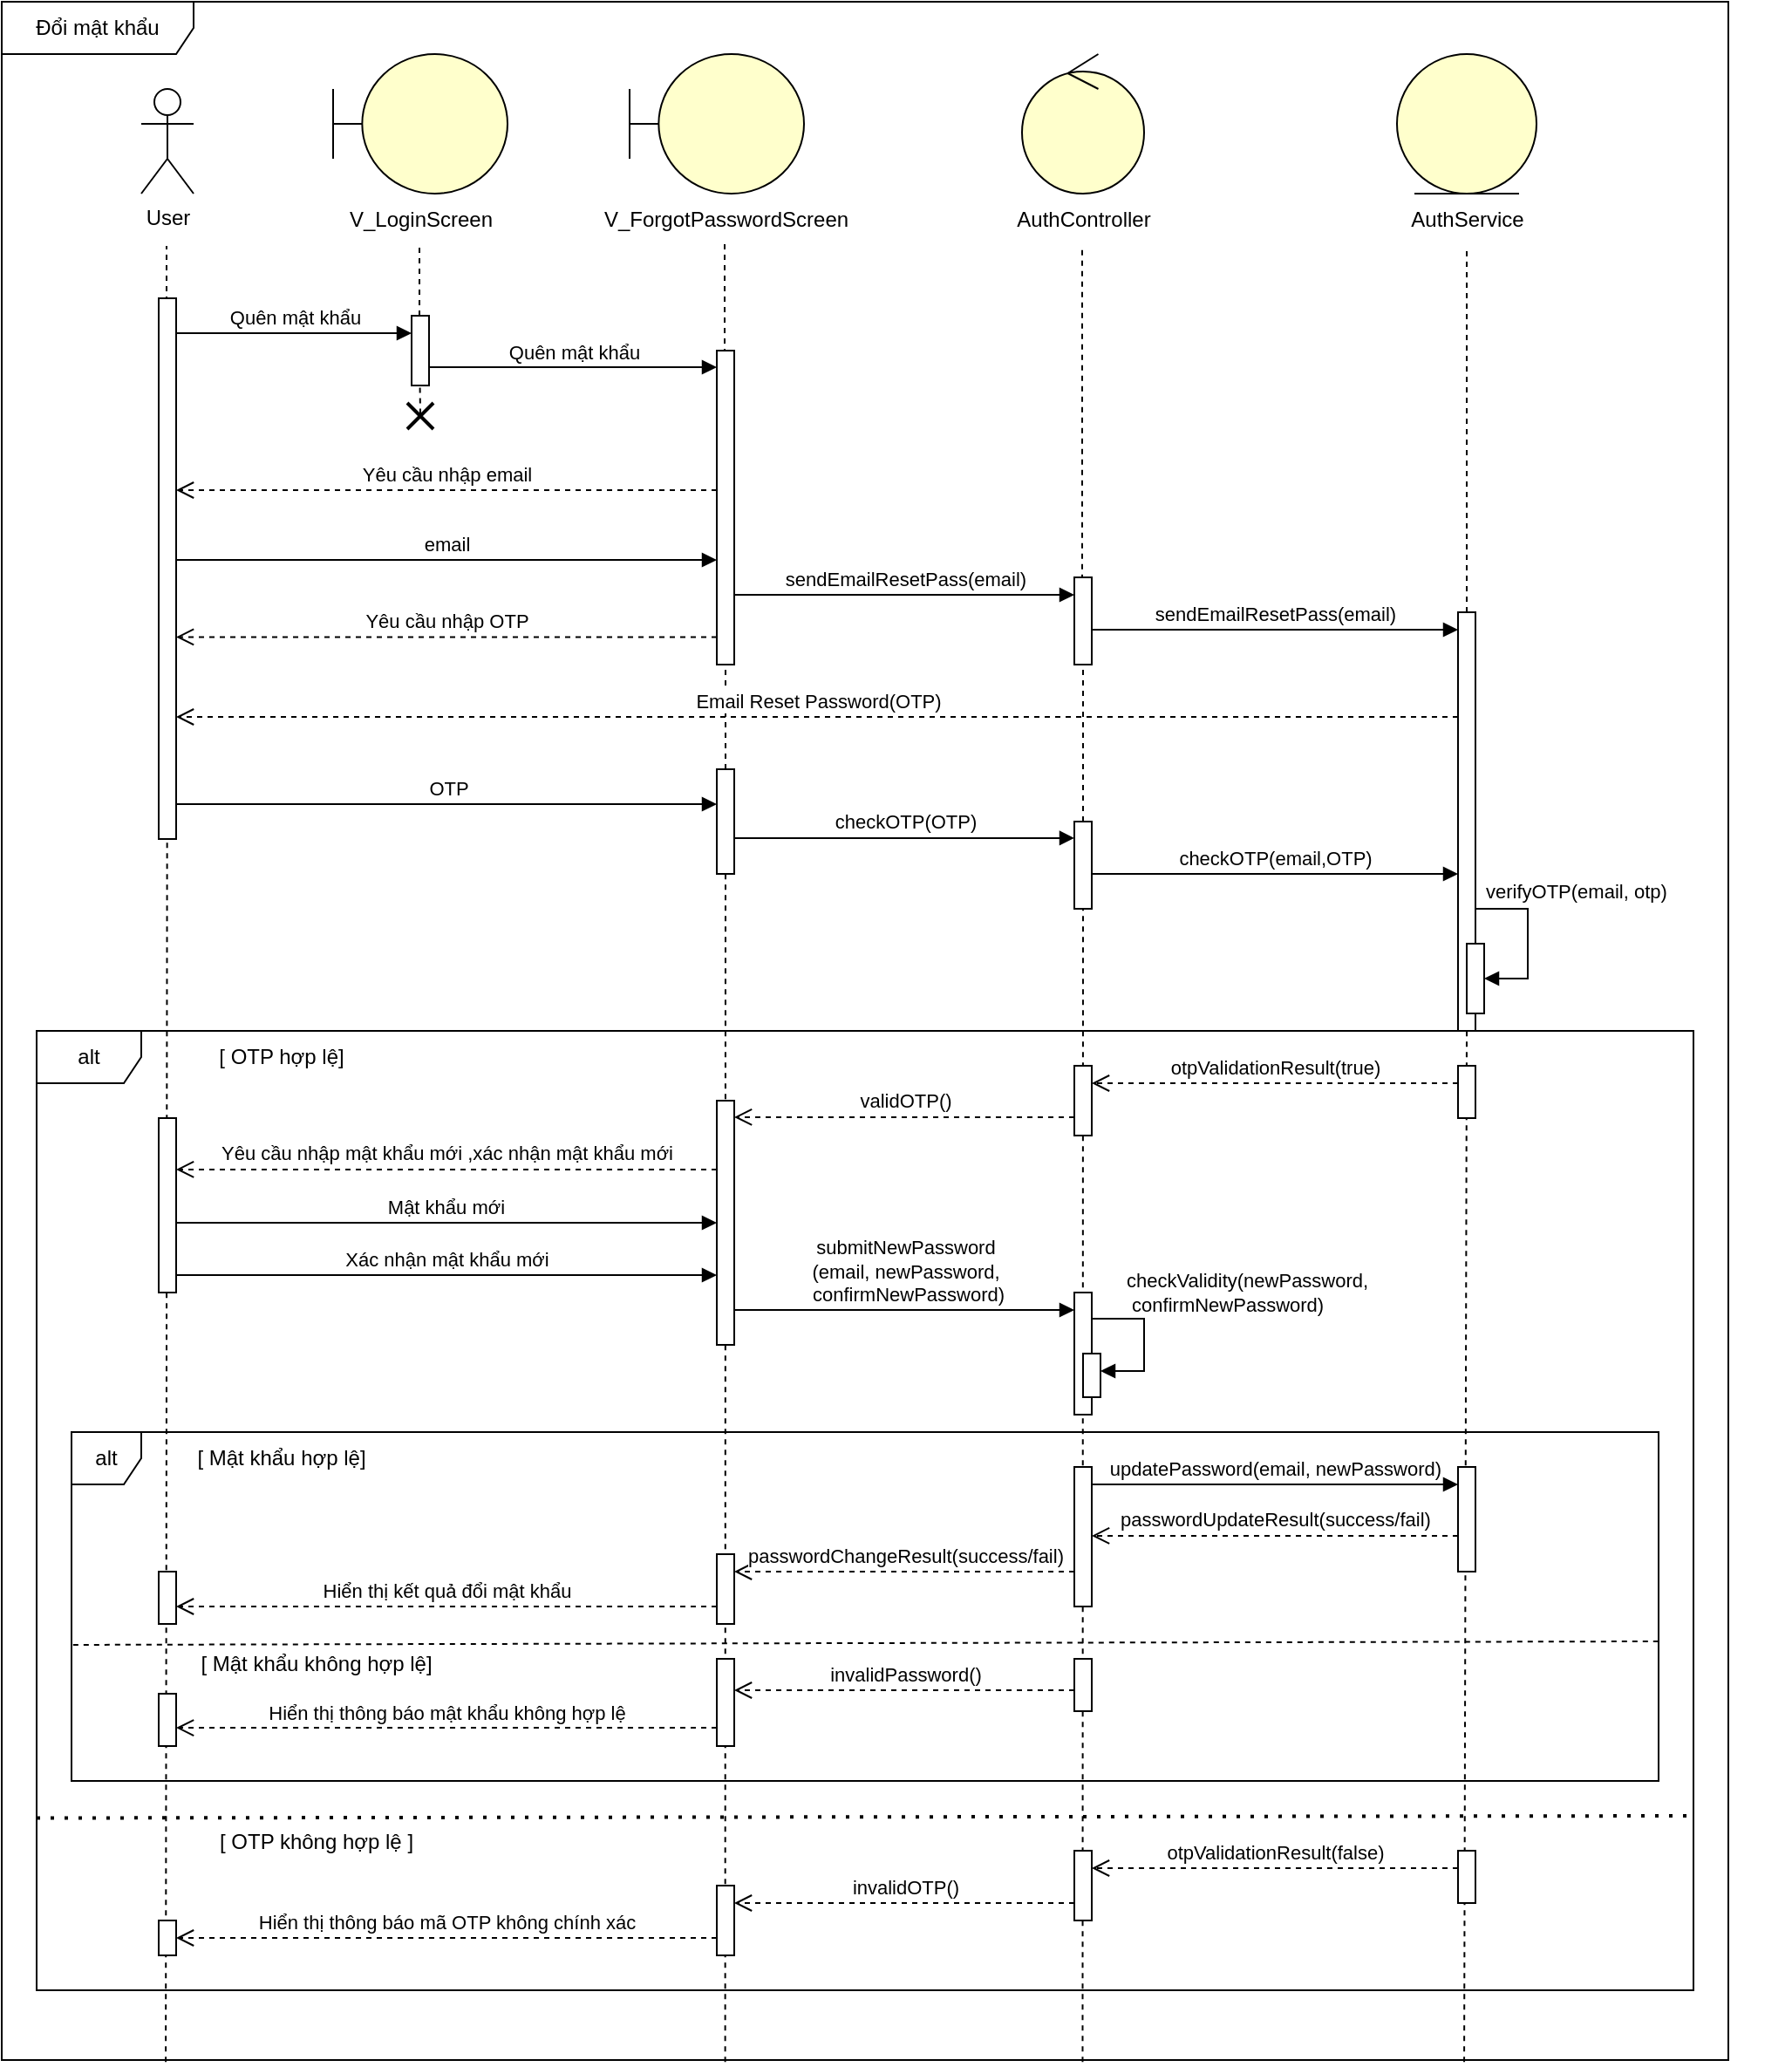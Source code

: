 <mxfile version="27.1.4">
  <diagram name="Trang-1" id="h2h2rBT-MPb3T32HrUWZ">
    <mxGraphModel dx="1895" dy="2122" grid="1" gridSize="10" guides="1" tooltips="1" connect="1" arrows="1" fold="1" page="1" pageScale="1" pageWidth="850" pageHeight="1100" math="0" shadow="0">
      <root>
        <mxCell id="0" />
        <mxCell id="1" parent="0" />
        <mxCell id="W8KMmCxhdzmbt_tsZO_R-1" value="User" style="shape=umlActor;verticalLabelPosition=bottom;verticalAlign=top;html=1;outlineConnect=0;" parent="1" vertex="1">
          <mxGeometry x="210" y="-10" width="30" height="60" as="geometry" />
        </mxCell>
        <mxCell id="W8KMmCxhdzmbt_tsZO_R-2" value="" style="endArrow=none;dashed=1;html=1;rounded=0;entryX=0.5;entryY=0.5;entryDx=0;entryDy=0;entryPerimeter=0;" parent="1" edge="1">
          <mxGeometry width="50" height="50" relative="1" as="geometry">
            <mxPoint x="224.5" y="160" as="sourcePoint" />
            <mxPoint x="224.5" y="80" as="targetPoint" />
          </mxGeometry>
        </mxCell>
        <mxCell id="W8KMmCxhdzmbt_tsZO_R-8" value="" style="endArrow=none;dashed=1;html=1;rounded=0;entryX=0.502;entryY=1.013;entryDx=0;entryDy=0;entryPerimeter=0;" parent="1" source="W8KMmCxhdzmbt_tsZO_R-16" edge="1">
          <mxGeometry width="50" height="50" relative="1" as="geometry">
            <mxPoint x="369.5" y="148.96" as="sourcePoint" />
            <mxPoint x="369.5" y="80.0" as="targetPoint" />
          </mxGeometry>
        </mxCell>
        <mxCell id="W8KMmCxhdzmbt_tsZO_R-9" value="" style="endArrow=none;dashed=1;html=1;rounded=0;entryX=0.496;entryY=0.983;entryDx=0;entryDy=0;entryPerimeter=0;" parent="1" edge="1">
          <mxGeometry width="50" height="50" relative="1" as="geometry">
            <mxPoint x="544.5" y="160" as="sourcePoint" />
            <mxPoint x="544.5" y="78.64" as="targetPoint" />
          </mxGeometry>
        </mxCell>
        <mxCell id="W8KMmCxhdzmbt_tsZO_R-11" value="" style="endArrow=none;dashed=1;html=1;rounded=0;entryX=0.503;entryY=0.983;entryDx=0;entryDy=0;entryPerimeter=0;" parent="1" edge="1">
          <mxGeometry width="50" height="50" relative="1" as="geometry">
            <mxPoint x="749.5" y="301.36" as="sourcePoint" />
            <mxPoint x="749.5" y="80.0" as="targetPoint" />
          </mxGeometry>
        </mxCell>
        <mxCell id="W8KMmCxhdzmbt_tsZO_R-12" value="" style="endArrow=none;dashed=1;html=1;rounded=0;entryX=0.5;entryY=1;entryDx=0;entryDy=0;" parent="1" source="W8KMmCxhdzmbt_tsZO_R-35" edge="1">
          <mxGeometry width="50" height="50" relative="1" as="geometry">
            <mxPoint x="970" y="450" as="sourcePoint" />
            <mxPoint x="970" y="80" as="targetPoint" />
          </mxGeometry>
        </mxCell>
        <mxCell id="W8KMmCxhdzmbt_tsZO_R-15" value="" style="endArrow=none;dashed=1;html=1;rounded=0;entryX=0.5;entryY=0.5;entryDx=0;entryDy=0;entryPerimeter=0;exitX=0.095;exitY=1.001;exitDx=0;exitDy=0;exitPerimeter=0;" parent="1" source="5d_SmO3lW9Q9y3Tc88da-19" target="W8KMmCxhdzmbt_tsZO_R-14" edge="1">
          <mxGeometry width="50" height="50" relative="1" as="geometry">
            <mxPoint x="225" y="1250" as="sourcePoint" />
            <mxPoint x="225" y="50" as="targetPoint" />
          </mxGeometry>
        </mxCell>
        <mxCell id="W8KMmCxhdzmbt_tsZO_R-14" value="" style="html=1;points=[[0,0,0,0,5],[0,1,0,0,-5],[1,0,0,0,5],[1,1,0,0,-5]];perimeter=orthogonalPerimeter;outlineConnect=0;targetShapes=umlLifeline;portConstraint=eastwest;newEdgeStyle={&quot;curved&quot;:0,&quot;rounded&quot;:0};" parent="1" vertex="1">
          <mxGeometry x="220" y="110" width="10" height="310" as="geometry" />
        </mxCell>
        <mxCell id="W8KMmCxhdzmbt_tsZO_R-17" value="" style="endArrow=none;dashed=1;html=1;rounded=0;entryX=0.5;entryY=1;entryDx=0;entryDy=0;exitX=0.5;exitY=0.42;exitDx=0;exitDy=0;exitPerimeter=0;" parent="1" source="5d_SmO3lW9Q9y3Tc88da-4" edge="1">
          <mxGeometry width="50" height="50" relative="1" as="geometry">
            <mxPoint x="369.833" y="170" as="sourcePoint" />
            <mxPoint x="369.5" y="140" as="targetPoint" />
          </mxGeometry>
        </mxCell>
        <mxCell id="W8KMmCxhdzmbt_tsZO_R-19" value="Quên mật khẩu" style="html=1;verticalAlign=bottom;endArrow=block;curved=0;rounded=0;" parent="1" edge="1">
          <mxGeometry width="80" relative="1" as="geometry">
            <mxPoint x="230" y="130" as="sourcePoint" />
            <mxPoint x="365" y="130" as="targetPoint" />
            <Array as="points">
              <mxPoint x="300" y="130" />
            </Array>
          </mxGeometry>
        </mxCell>
        <mxCell id="W8KMmCxhdzmbt_tsZO_R-21" value="" style="endArrow=none;dashed=1;html=1;rounded=0;entryX=0.5;entryY=1;entryDx=0;entryDy=0;" parent="1" source="W8KMmCxhdzmbt_tsZO_R-43" target="W8KMmCxhdzmbt_tsZO_R-20" edge="1">
          <mxGeometry width="50" height="50" relative="1" as="geometry">
            <mxPoint x="545" y="640" as="sourcePoint" />
            <mxPoint x="610" y="80" as="targetPoint" />
          </mxGeometry>
        </mxCell>
        <mxCell id="W8KMmCxhdzmbt_tsZO_R-20" value="" style="html=1;points=[[0,0,0,0,5],[0,1,0,0,-5],[1,0,0,0,5],[1,1,0,0,-5]];perimeter=orthogonalPerimeter;outlineConnect=0;targetShapes=umlLifeline;portConstraint=eastwest;newEdgeStyle={&quot;curved&quot;:0,&quot;rounded&quot;:0};" parent="1" vertex="1">
          <mxGeometry x="540" y="140" width="10" height="180" as="geometry" />
        </mxCell>
        <mxCell id="W8KMmCxhdzmbt_tsZO_R-24" value="Quên mật khẩu" style="html=1;verticalAlign=bottom;endArrow=block;curved=0;rounded=0;" parent="1" edge="1">
          <mxGeometry width="80" relative="1" as="geometry">
            <mxPoint x="375" y="149.5" as="sourcePoint" />
            <mxPoint x="540" y="149.5" as="targetPoint" />
          </mxGeometry>
        </mxCell>
        <mxCell id="W8KMmCxhdzmbt_tsZO_R-26" value="Yêu cầu nhập&amp;nbsp;&lt;span style=&quot;background-color: light-dark(#ffffff, var(--ge-dark-color, #121212)); color: light-dark(rgb(0, 0, 0), rgb(255, 255, 255));&quot;&gt;email&lt;/span&gt;" style="html=1;verticalAlign=bottom;endArrow=open;dashed=1;endSize=8;curved=0;rounded=0;" parent="1" edge="1">
          <mxGeometry relative="1" as="geometry">
            <mxPoint x="540" y="220" as="sourcePoint" />
            <mxPoint x="230" y="220" as="targetPoint" />
          </mxGeometry>
        </mxCell>
        <mxCell id="W8KMmCxhdzmbt_tsZO_R-28" value="email" style="html=1;verticalAlign=bottom;endArrow=block;curved=0;rounded=0;" parent="1" target="W8KMmCxhdzmbt_tsZO_R-20" edge="1">
          <mxGeometry width="80" relative="1" as="geometry">
            <mxPoint x="230" y="260" as="sourcePoint" />
            <mxPoint x="520" y="260" as="targetPoint" />
          </mxGeometry>
        </mxCell>
        <mxCell id="W8KMmCxhdzmbt_tsZO_R-30" value="" style="endArrow=none;dashed=1;html=1;rounded=0;entryX=0.5;entryY=1;entryDx=0;entryDy=0;" parent="1" source="W8KMmCxhdzmbt_tsZO_R-50" target="W8KMmCxhdzmbt_tsZO_R-29" edge="1">
          <mxGeometry width="50" height="50" relative="1" as="geometry">
            <mxPoint x="750" y="640" as="sourcePoint" />
            <mxPoint x="750" y="80" as="targetPoint" />
          </mxGeometry>
        </mxCell>
        <mxCell id="W8KMmCxhdzmbt_tsZO_R-29" value="" style="html=1;points=[[0,0,0,0,5],[0,1,0,0,-5],[1,0,0,0,5],[1,1,0,0,-5]];perimeter=orthogonalPerimeter;outlineConnect=0;targetShapes=umlLifeline;portConstraint=eastwest;newEdgeStyle={&quot;curved&quot;:0,&quot;rounded&quot;:0};" parent="1" vertex="1">
          <mxGeometry x="745" y="270" width="10" height="50" as="geometry" />
        </mxCell>
        <mxCell id="W8KMmCxhdzmbt_tsZO_R-31" value="sendEmailResetPass(email)" style="html=1;verticalAlign=bottom;endArrow=block;curved=0;rounded=0;" parent="1" edge="1">
          <mxGeometry width="80" relative="1" as="geometry">
            <mxPoint x="550" y="280" as="sourcePoint" />
            <mxPoint x="745" y="280" as="targetPoint" />
          </mxGeometry>
        </mxCell>
        <mxCell id="W8KMmCxhdzmbt_tsZO_R-34" value="" style="endArrow=none;dashed=1;html=1;rounded=0;entryX=0.5;entryY=1;entryDx=0;entryDy=0;exitX=0.847;exitY=1.001;exitDx=0;exitDy=0;exitPerimeter=0;" parent="1" source="5d_SmO3lW9Q9y3Tc88da-19" target="W8KMmCxhdzmbt_tsZO_R-35" edge="1">
          <mxGeometry width="50" height="50" relative="1" as="geometry">
            <mxPoint x="970" y="1240" as="sourcePoint" />
            <mxPoint x="970" y="80" as="targetPoint" />
          </mxGeometry>
        </mxCell>
        <mxCell id="W8KMmCxhdzmbt_tsZO_R-35" value="" style="html=1;points=[[0,0,0,0,5],[0,1,0,0,-5],[1,0,0,0,5],[1,1,0,0,-5]];perimeter=orthogonalPerimeter;outlineConnect=0;targetShapes=umlLifeline;portConstraint=eastwest;newEdgeStyle={&quot;curved&quot;:0,&quot;rounded&quot;:0};" parent="1" vertex="1">
          <mxGeometry x="965" y="290" width="10" height="240" as="geometry" />
        </mxCell>
        <mxCell id="W8KMmCxhdzmbt_tsZO_R-38" value="sendEmailResetPass(email)" style="html=1;verticalAlign=bottom;endArrow=block;curved=0;rounded=0;" parent="1" edge="1">
          <mxGeometry width="80" relative="1" as="geometry">
            <mxPoint x="755" y="300" as="sourcePoint" />
            <mxPoint x="965" y="300" as="targetPoint" />
          </mxGeometry>
        </mxCell>
        <mxCell id="W8KMmCxhdzmbt_tsZO_R-40" value="Email Reset Password(OTP)" style="html=1;verticalAlign=bottom;endArrow=open;dashed=1;endSize=8;curved=0;rounded=0;" parent="1" edge="1">
          <mxGeometry relative="1" as="geometry">
            <mxPoint x="965" y="350" as="sourcePoint" />
            <mxPoint x="230" y="350" as="targetPoint" />
          </mxGeometry>
        </mxCell>
        <mxCell id="W8KMmCxhdzmbt_tsZO_R-44" value="" style="endArrow=none;dashed=1;html=1;rounded=0;entryX=0.5;entryY=1;entryDx=0;entryDy=0;exitX=0.419;exitY=1.001;exitDx=0;exitDy=0;exitPerimeter=0;" parent="1" source="5d_SmO3lW9Q9y3Tc88da-19" target="W8KMmCxhdzmbt_tsZO_R-43" edge="1">
          <mxGeometry width="50" height="50" relative="1" as="geometry">
            <mxPoint x="545" y="1240" as="sourcePoint" />
            <mxPoint x="545" y="310" as="targetPoint" />
          </mxGeometry>
        </mxCell>
        <mxCell id="W8KMmCxhdzmbt_tsZO_R-43" value="" style="html=1;points=[[0,0,0,0,5],[0,1,0,0,-5],[1,0,0,0,5],[1,1,0,0,-5]];perimeter=orthogonalPerimeter;outlineConnect=0;targetShapes=umlLifeline;portConstraint=eastwest;newEdgeStyle={&quot;curved&quot;:0,&quot;rounded&quot;:0};" parent="1" vertex="1">
          <mxGeometry x="540" y="380" width="10" height="60" as="geometry" />
        </mxCell>
        <mxCell id="W8KMmCxhdzmbt_tsZO_R-45" value="OTP" style="html=1;verticalAlign=bottom;endArrow=block;curved=0;rounded=0;" parent="1" target="W8KMmCxhdzmbt_tsZO_R-43" edge="1">
          <mxGeometry x="0.003" width="80" relative="1" as="geometry">
            <mxPoint x="230" y="400" as="sourcePoint" />
            <mxPoint x="310" y="400" as="targetPoint" />
            <mxPoint as="offset" />
          </mxGeometry>
        </mxCell>
        <mxCell id="W8KMmCxhdzmbt_tsZO_R-46" value="Yêu cầu nhập OTP" style="html=1;verticalAlign=bottom;endArrow=open;dashed=1;endSize=8;curved=0;rounded=0;" parent="1" target="W8KMmCxhdzmbt_tsZO_R-14" edge="1">
          <mxGeometry relative="1" as="geometry">
            <mxPoint x="540" y="304.23" as="sourcePoint" />
            <mxPoint x="460" y="304.23" as="targetPoint" />
          </mxGeometry>
        </mxCell>
        <mxCell id="W8KMmCxhdzmbt_tsZO_R-49" value="" style="endArrow=none;dashed=1;html=1;rounded=0;entryX=0.5;entryY=1;entryDx=0;entryDy=0;exitX=0.626;exitY=1.001;exitDx=0;exitDy=0;exitPerimeter=0;" parent="1" source="5d_SmO3lW9Q9y3Tc88da-19" target="W8KMmCxhdzmbt_tsZO_R-50" edge="1">
          <mxGeometry width="50" height="50" relative="1" as="geometry">
            <mxPoint x="750" y="1240" as="sourcePoint" />
            <mxPoint x="750" y="330" as="targetPoint" />
          </mxGeometry>
        </mxCell>
        <mxCell id="W8KMmCxhdzmbt_tsZO_R-50" value="" style="html=1;points=[[0,0,0,0,5],[0,1,0,0,-5],[1,0,0,0,5],[1,1,0,0,-5]];perimeter=orthogonalPerimeter;outlineConnect=0;targetShapes=umlLifeline;portConstraint=eastwest;newEdgeStyle={&quot;curved&quot;:0,&quot;rounded&quot;:0};" parent="1" vertex="1">
          <mxGeometry x="745" y="410" width="10" height="50" as="geometry" />
        </mxCell>
        <mxCell id="W8KMmCxhdzmbt_tsZO_R-52" value="checkOTP(OTP)" style="html=1;verticalAlign=bottom;endArrow=block;curved=0;rounded=0;" parent="1" edge="1">
          <mxGeometry width="80" relative="1" as="geometry">
            <mxPoint x="550" y="419.44" as="sourcePoint" />
            <mxPoint x="745" y="419.44" as="targetPoint" />
          </mxGeometry>
        </mxCell>
        <mxCell id="W8KMmCxhdzmbt_tsZO_R-53" value="checkOTP(email,OTP)" style="html=1;verticalAlign=bottom;endArrow=block;curved=0;rounded=0;" parent="1" edge="1">
          <mxGeometry x="-0.004" width="80" relative="1" as="geometry">
            <mxPoint x="755" y="440" as="sourcePoint" />
            <mxPoint x="965" y="440" as="targetPoint" />
            <mxPoint as="offset" />
          </mxGeometry>
        </mxCell>
        <mxCell id="Y2l8gFHpml1ImoSOgPRP-2" value="" style="shape=umlBoundary;whiteSpace=wrap;html=1;fillColor=light-dark(#FFFFCC,#FFFFCC);" parent="1" vertex="1">
          <mxGeometry x="320" y="-30" width="100" height="80" as="geometry" />
        </mxCell>
        <mxCell id="Y2l8gFHpml1ImoSOgPRP-3" value="" style="shape=umlBoundary;whiteSpace=wrap;html=1;fillColor=light-dark(#FFFFCC,#FFFFCC);" parent="1" vertex="1">
          <mxGeometry x="490" y="-30" width="100" height="80" as="geometry" />
        </mxCell>
        <mxCell id="Y2l8gFHpml1ImoSOgPRP-4" value="" style="ellipse;shape=umlControl;whiteSpace=wrap;html=1;fillColor=light-dark(#FFFFCC,#FFFFCC);" parent="1" vertex="1">
          <mxGeometry x="715" y="-30" width="70" height="80" as="geometry" />
        </mxCell>
        <mxCell id="Y2l8gFHpml1ImoSOgPRP-6" value="" style="ellipse;shape=umlEntity;whiteSpace=wrap;html=1;fillColor=light-dark(#FFFFCC,#FFFFCC);" parent="1" vertex="1">
          <mxGeometry x="930" y="-30" width="80" height="80" as="geometry" />
        </mxCell>
        <mxCell id="5d_SmO3lW9Q9y3Tc88da-1" value="" style="endArrow=none;dashed=1;html=1;rounded=0;entryX=0.502;entryY=1.013;entryDx=0;entryDy=0;entryPerimeter=0;" parent="1" target="W8KMmCxhdzmbt_tsZO_R-16" edge="1">
          <mxGeometry width="50" height="50" relative="1" as="geometry">
            <mxPoint x="369.5" y="148.96" as="sourcePoint" />
            <mxPoint x="369.5" y="80.0" as="targetPoint" />
          </mxGeometry>
        </mxCell>
        <mxCell id="W8KMmCxhdzmbt_tsZO_R-16" value="" style="html=1;points=[[0,0,0,0,5],[0,1,0,0,-5],[1,0,0,0,5],[1,1,0,0,-5]];perimeter=orthogonalPerimeter;outlineConnect=0;targetShapes=umlLifeline;portConstraint=eastwest;newEdgeStyle={&quot;curved&quot;:0,&quot;rounded&quot;:0};" parent="1" vertex="1">
          <mxGeometry x="365" y="120" width="10" height="40" as="geometry" />
        </mxCell>
        <mxCell id="5d_SmO3lW9Q9y3Tc88da-4" value="" style="shape=umlDestroy;whiteSpace=wrap;html=1;strokeWidth=2;targetShapes=umlLifeline;fontSize=6;" parent="1" vertex="1">
          <mxGeometry x="362.5" y="170" width="15" height="15" as="geometry" />
        </mxCell>
        <mxCell id="5d_SmO3lW9Q9y3Tc88da-8" value="V_LoginScreen" style="text;html=1;align=center;verticalAlign=middle;resizable=0;points=[];autosize=1;strokeColor=none;fillColor=none;" parent="1" vertex="1">
          <mxGeometry x="315" y="50" width="110" height="30" as="geometry" />
        </mxCell>
        <mxCell id="5d_SmO3lW9Q9y3Tc88da-9" value="V_ForgotPasswordScreen" style="text;html=1;align=center;verticalAlign=middle;resizable=0;points=[];autosize=1;strokeColor=none;fillColor=none;" parent="1" vertex="1">
          <mxGeometry x="465" y="50" width="160" height="30" as="geometry" />
        </mxCell>
        <mxCell id="5d_SmO3lW9Q9y3Tc88da-11" value="AuthController" style="text;html=1;align=center;verticalAlign=middle;resizable=0;points=[];autosize=1;strokeColor=none;fillColor=none;" parent="1" vertex="1">
          <mxGeometry x="700" y="50" width="100" height="30" as="geometry" />
        </mxCell>
        <mxCell id="5d_SmO3lW9Q9y3Tc88da-12" value="&lt;span style=&quot;text-wrap-mode: wrap;&quot;&gt;AuthService&lt;/span&gt;" style="text;html=1;align=center;verticalAlign=middle;resizable=0;points=[];autosize=1;strokeColor=none;fillColor=none;" parent="1" vertex="1">
          <mxGeometry x="925" y="50" width="90" height="30" as="geometry" />
        </mxCell>
        <mxCell id="5d_SmO3lW9Q9y3Tc88da-18" value="" style="html=1;verticalAlign=bottom;endArrow=open;dashed=1;endSize=8;curved=0;rounded=0;" parent="1" edge="1">
          <mxGeometry relative="1" as="geometry">
            <mxPoint x="1145" y="350" as="sourcePoint" />
            <mxPoint x="1145.0" y="350" as="targetPoint" />
          </mxGeometry>
        </mxCell>
        <mxCell id="5d_SmO3lW9Q9y3Tc88da-19" value="Đổi mật khẩu" style="shape=umlFrame;whiteSpace=wrap;html=1;pointerEvents=0;width=110;height=30;" parent="1" vertex="1">
          <mxGeometry x="130" y="-60" width="990" height="1180" as="geometry" />
        </mxCell>
        <mxCell id="j7EXjDuFe3T7_cz7DNKW-2" value="" style="html=1;points=[[0,0,0,0,5],[0,1,0,0,-5],[1,0,0,0,5],[1,1,0,0,-5]];perimeter=orthogonalPerimeter;outlineConnect=0;targetShapes=umlLifeline;portConstraint=eastwest;newEdgeStyle={&quot;curved&quot;:0,&quot;rounded&quot;:0};" vertex="1" parent="1">
          <mxGeometry x="970" y="480" width="10" height="40" as="geometry" />
        </mxCell>
        <mxCell id="j7EXjDuFe3T7_cz7DNKW-3" value="&lt;span style=&quot;text-align: center;&quot;&gt;verifyOTP(email, otp)&lt;/span&gt;" style="html=1;align=left;spacingLeft=2;endArrow=block;rounded=0;edgeStyle=orthogonalEdgeStyle;curved=0;rounded=0;" edge="1" target="j7EXjDuFe3T7_cz7DNKW-2" parent="1">
          <mxGeometry x="-0.647" y="10" relative="1" as="geometry">
            <mxPoint x="975" y="480" as="sourcePoint" />
            <Array as="points">
              <mxPoint x="975" y="460" />
              <mxPoint x="1005" y="460" />
              <mxPoint x="1005" y="500" />
            </Array>
            <mxPoint x="1" as="offset" />
          </mxGeometry>
        </mxCell>
        <mxCell id="j7EXjDuFe3T7_cz7DNKW-4" value="alt" style="shape=umlFrame;whiteSpace=wrap;html=1;pointerEvents=0;" vertex="1" parent="1">
          <mxGeometry x="150" y="530" width="950" height="550" as="geometry" />
        </mxCell>
        <mxCell id="j7EXjDuFe3T7_cz7DNKW-5" value="" style="html=1;points=[[0,0,0,0,5],[0,1,0,0,-5],[1,0,0,0,5],[1,1,0,0,-5]];perimeter=orthogonalPerimeter;outlineConnect=0;targetShapes=umlLifeline;portConstraint=eastwest;newEdgeStyle={&quot;curved&quot;:0,&quot;rounded&quot;:0};" vertex="1" parent="1">
          <mxGeometry x="745" y="550" width="10" height="40" as="geometry" />
        </mxCell>
        <mxCell id="j7EXjDuFe3T7_cz7DNKW-6" value="" style="html=1;points=[[0,0,0,0,5],[0,1,0,0,-5],[1,0,0,0,5],[1,1,0,0,-5]];perimeter=orthogonalPerimeter;outlineConnect=0;targetShapes=umlLifeline;portConstraint=eastwest;newEdgeStyle={&quot;curved&quot;:0,&quot;rounded&quot;:0};" vertex="1" parent="1">
          <mxGeometry x="540" y="570" width="10" height="140" as="geometry" />
        </mxCell>
        <mxCell id="j7EXjDuFe3T7_cz7DNKW-7" value="" style="html=1;points=[[0,0,0,0,5],[0,1,0,0,-5],[1,0,0,0,5],[1,1,0,0,-5]];perimeter=orthogonalPerimeter;outlineConnect=0;targetShapes=umlLifeline;portConstraint=eastwest;newEdgeStyle={&quot;curved&quot;:0,&quot;rounded&quot;:0};" vertex="1" parent="1">
          <mxGeometry x="220" y="580" width="10" height="100" as="geometry" />
        </mxCell>
        <mxCell id="j7EXjDuFe3T7_cz7DNKW-8" value="[ OTP hợp lệ]" style="text;html=1;align=center;verticalAlign=middle;resizable=0;points=[];autosize=1;strokeColor=none;fillColor=none;" vertex="1" parent="1">
          <mxGeometry x="240" y="530" width="100" height="30" as="geometry" />
        </mxCell>
        <mxCell id="j7EXjDuFe3T7_cz7DNKW-9" value="" style="html=1;points=[[0,0,0,0,5],[0,1,0,0,-5],[1,0,0,0,5],[1,1,0,0,-5]];perimeter=orthogonalPerimeter;outlineConnect=0;targetShapes=umlLifeline;portConstraint=eastwest;newEdgeStyle={&quot;curved&quot;:0,&quot;rounded&quot;:0};" vertex="1" parent="1">
          <mxGeometry x="965" y="550" width="10" height="30" as="geometry" />
        </mxCell>
        <mxCell id="j7EXjDuFe3T7_cz7DNKW-10" value="otpValidationResult(true)" style="html=1;verticalAlign=bottom;endArrow=open;dashed=1;endSize=8;curved=0;rounded=0;" edge="1" parent="1" target="j7EXjDuFe3T7_cz7DNKW-5">
          <mxGeometry relative="1" as="geometry">
            <mxPoint x="965" y="560" as="sourcePoint" />
            <mxPoint x="885" y="560" as="targetPoint" />
          </mxGeometry>
        </mxCell>
        <mxCell id="j7EXjDuFe3T7_cz7DNKW-11" value="validOTP()" style="html=1;verticalAlign=bottom;endArrow=open;dashed=1;endSize=8;curved=0;rounded=0;" edge="1" parent="1" source="j7EXjDuFe3T7_cz7DNKW-5">
          <mxGeometry relative="1" as="geometry">
            <mxPoint x="630" y="579.44" as="sourcePoint" />
            <mxPoint x="550" y="579.44" as="targetPoint" />
          </mxGeometry>
        </mxCell>
        <mxCell id="j7EXjDuFe3T7_cz7DNKW-12" value="Yêu cầu nhập mật khẩu mới ,xác nhận mật khẩu mới" style="html=1;verticalAlign=bottom;endArrow=open;dashed=1;endSize=8;curved=0;rounded=0;" edge="1" parent="1" target="j7EXjDuFe3T7_cz7DNKW-7">
          <mxGeometry relative="1" as="geometry">
            <mxPoint x="540" y="609.44" as="sourcePoint" />
            <mxPoint x="460" y="609.44" as="targetPoint" />
          </mxGeometry>
        </mxCell>
        <mxCell id="j7EXjDuFe3T7_cz7DNKW-13" value="Mật khẩu mới&amp;nbsp;" style="html=1;verticalAlign=bottom;endArrow=block;curved=0;rounded=0;" edge="1" parent="1" target="j7EXjDuFe3T7_cz7DNKW-6">
          <mxGeometry x="0.004" width="80" relative="1" as="geometry">
            <mxPoint x="230" y="640" as="sourcePoint" />
            <mxPoint x="310" y="640" as="targetPoint" />
            <mxPoint as="offset" />
          </mxGeometry>
        </mxCell>
        <mxCell id="j7EXjDuFe3T7_cz7DNKW-14" value="Xác nhận mật khẩu mới" style="html=1;verticalAlign=bottom;endArrow=block;curved=0;rounded=0;" edge="1" parent="1" target="j7EXjDuFe3T7_cz7DNKW-6">
          <mxGeometry width="80" relative="1" as="geometry">
            <mxPoint x="230" y="670" as="sourcePoint" />
            <mxPoint x="310" y="670" as="targetPoint" />
          </mxGeometry>
        </mxCell>
        <mxCell id="j7EXjDuFe3T7_cz7DNKW-15" value="" style="html=1;points=[[0,0,0,0,5],[0,1,0,0,-5],[1,0,0,0,5],[1,1,0,0,-5]];perimeter=orthogonalPerimeter;outlineConnect=0;targetShapes=umlLifeline;portConstraint=eastwest;newEdgeStyle={&quot;curved&quot;:0,&quot;rounded&quot;:0};" vertex="1" parent="1">
          <mxGeometry x="745" y="680" width="10" height="70" as="geometry" />
        </mxCell>
        <mxCell id="j7EXjDuFe3T7_cz7DNKW-16" value="submitNewPassword&lt;div&gt;(email, newPassword,&lt;/div&gt;&lt;div&gt;&amp;nbsp;confirmNewPassword)&lt;/div&gt;" style="html=1;verticalAlign=bottom;endArrow=block;curved=0;rounded=0;" edge="1" parent="1" target="j7EXjDuFe3T7_cz7DNKW-15">
          <mxGeometry width="80" relative="1" as="geometry">
            <mxPoint x="550" y="690" as="sourcePoint" />
            <mxPoint x="630" y="690" as="targetPoint" />
          </mxGeometry>
        </mxCell>
        <mxCell id="j7EXjDuFe3T7_cz7DNKW-18" value="" style="html=1;points=[[0,0,0,0,5],[0,1,0,0,-5],[1,0,0,0,5],[1,1,0,0,-5]];perimeter=orthogonalPerimeter;outlineConnect=0;targetShapes=umlLifeline;portConstraint=eastwest;newEdgeStyle={&quot;curved&quot;:0,&quot;rounded&quot;:0};" vertex="1" parent="1">
          <mxGeometry x="750" y="715" width="10" height="25" as="geometry" />
        </mxCell>
        <mxCell id="j7EXjDuFe3T7_cz7DNKW-19" value="checkValidity(&lt;span style=&quot;background-color: light-dark(#ffffff, var(--ge-dark-color, #121212)); color: light-dark(rgb(0, 0, 0), rgb(255, 255, 255)); text-align: center;&quot;&gt;newPassword,&lt;/span&gt;&lt;div&gt;&lt;span style=&quot;text-align: center; background-color: light-dark(#ffffff, var(--ge-dark-color, #121212)); color: light-dark(rgb(0, 0, 0), rgb(255, 255, 255));&quot;&gt;&amp;nbsp;confirmNewPassword&lt;/span&gt;)&lt;/div&gt;" style="html=1;align=left;spacingLeft=2;endArrow=block;rounded=0;edgeStyle=orthogonalEdgeStyle;curved=0;rounded=0;" edge="1" target="j7EXjDuFe3T7_cz7DNKW-18" parent="1">
          <mxGeometry x="-0.647" y="15" relative="1" as="geometry">
            <mxPoint x="755" y="695" as="sourcePoint" />
            <Array as="points">
              <mxPoint x="785" y="725" />
            </Array>
            <mxPoint x="1" as="offset" />
          </mxGeometry>
        </mxCell>
        <mxCell id="j7EXjDuFe3T7_cz7DNKW-20" value="alt" style="shape=umlFrame;whiteSpace=wrap;html=1;pointerEvents=0;width=40;height=30;" vertex="1" parent="1">
          <mxGeometry x="170" y="760" width="910" height="200" as="geometry" />
        </mxCell>
        <mxCell id="j7EXjDuFe3T7_cz7DNKW-21" value="[ Mật khẩu hợp lệ]" style="text;html=1;align=center;verticalAlign=middle;resizable=0;points=[];autosize=1;strokeColor=none;fillColor=none;" vertex="1" parent="1">
          <mxGeometry x="230" y="760" width="120" height="30" as="geometry" />
        </mxCell>
        <mxCell id="j7EXjDuFe3T7_cz7DNKW-22" value="" style="html=1;points=[[0,0,0,0,5],[0,1,0,0,-5],[1,0,0,0,5],[1,1,0,0,-5]];perimeter=orthogonalPerimeter;outlineConnect=0;targetShapes=umlLifeline;portConstraint=eastwest;newEdgeStyle={&quot;curved&quot;:0,&quot;rounded&quot;:0};" vertex="1" parent="1">
          <mxGeometry x="745" y="780" width="10" height="80" as="geometry" />
        </mxCell>
        <mxCell id="j7EXjDuFe3T7_cz7DNKW-23" value="" style="html=1;points=[[0,0,0,0,5],[0,1,0,0,-5],[1,0,0,0,5],[1,1,0,0,-5]];perimeter=orthogonalPerimeter;outlineConnect=0;targetShapes=umlLifeline;portConstraint=eastwest;newEdgeStyle={&quot;curved&quot;:0,&quot;rounded&quot;:0};" vertex="1" parent="1">
          <mxGeometry x="965" y="780" width="10" height="60" as="geometry" />
        </mxCell>
        <mxCell id="j7EXjDuFe3T7_cz7DNKW-24" value="updatePassword(email, newPassword)" style="html=1;verticalAlign=bottom;endArrow=block;curved=0;rounded=0;" edge="1" parent="1" target="j7EXjDuFe3T7_cz7DNKW-23">
          <mxGeometry width="80" relative="1" as="geometry">
            <mxPoint x="755" y="790" as="sourcePoint" />
            <mxPoint x="835" y="790" as="targetPoint" />
          </mxGeometry>
        </mxCell>
        <mxCell id="j7EXjDuFe3T7_cz7DNKW-25" value="passwordUpdateResult(success/fail)" style="html=1;verticalAlign=bottom;endArrow=open;dashed=1;endSize=8;curved=0;rounded=0;" edge="1" parent="1" target="j7EXjDuFe3T7_cz7DNKW-22">
          <mxGeometry relative="1" as="geometry">
            <mxPoint x="965" y="819.44" as="sourcePoint" />
            <mxPoint x="885" y="819.44" as="targetPoint" />
          </mxGeometry>
        </mxCell>
        <mxCell id="j7EXjDuFe3T7_cz7DNKW-26" value="passwordChangeResult(success/fail)" style="html=1;verticalAlign=bottom;endArrow=open;dashed=1;endSize=8;curved=0;rounded=0;" edge="1" parent="1" target="j7EXjDuFe3T7_cz7DNKW-27">
          <mxGeometry relative="1" as="geometry">
            <mxPoint x="745" y="840" as="sourcePoint" />
            <mxPoint x="665" y="840" as="targetPoint" />
          </mxGeometry>
        </mxCell>
        <mxCell id="j7EXjDuFe3T7_cz7DNKW-27" value="" style="html=1;points=[[0,0,0,0,5],[0,1,0,0,-5],[1,0,0,0,5],[1,1,0,0,-5]];perimeter=orthogonalPerimeter;outlineConnect=0;targetShapes=umlLifeline;portConstraint=eastwest;newEdgeStyle={&quot;curved&quot;:0,&quot;rounded&quot;:0};" vertex="1" parent="1">
          <mxGeometry x="540" y="830" width="10" height="40" as="geometry" />
        </mxCell>
        <mxCell id="j7EXjDuFe3T7_cz7DNKW-28" value="" style="html=1;points=[[0,0,0,0,5],[0,1,0,0,-5],[1,0,0,0,5],[1,1,0,0,-5]];perimeter=orthogonalPerimeter;outlineConnect=0;targetShapes=umlLifeline;portConstraint=eastwest;newEdgeStyle={&quot;curved&quot;:0,&quot;rounded&quot;:0};" vertex="1" parent="1">
          <mxGeometry x="220" y="840" width="10" height="30" as="geometry" />
        </mxCell>
        <mxCell id="j7EXjDuFe3T7_cz7DNKW-29" value="Hiển thị kết quả đổi mật khẩu" style="html=1;verticalAlign=bottom;endArrow=open;dashed=1;endSize=8;curved=0;rounded=0;" edge="1" parent="1" target="j7EXjDuFe3T7_cz7DNKW-28">
          <mxGeometry relative="1" as="geometry">
            <mxPoint x="540" y="860" as="sourcePoint" />
            <mxPoint x="460" y="860" as="targetPoint" />
          </mxGeometry>
        </mxCell>
        <mxCell id="j7EXjDuFe3T7_cz7DNKW-31" value="" style="endArrow=none;dashed=1;html=1;rounded=0;exitX=0.001;exitY=0.597;exitDx=0;exitDy=0;exitPerimeter=0;entryX=1;entryY=0.588;entryDx=0;entryDy=0;entryPerimeter=0;" edge="1" parent="1">
          <mxGeometry width="50" height="50" relative="1" as="geometry">
            <mxPoint x="170.91" y="881.98" as="sourcePoint" />
            <mxPoint x="1080.0" y="880.0" as="targetPoint" />
          </mxGeometry>
        </mxCell>
        <mxCell id="j7EXjDuFe3T7_cz7DNKW-32" value="[ Mật khẩu không hợp lệ]" style="text;html=1;align=center;verticalAlign=middle;resizable=0;points=[];autosize=1;strokeColor=none;fillColor=none;" vertex="1" parent="1">
          <mxGeometry x="230" y="878" width="160" height="30" as="geometry" />
        </mxCell>
        <mxCell id="j7EXjDuFe3T7_cz7DNKW-33" value="" style="html=1;points=[[0,0,0,0,5],[0,1,0,0,-5],[1,0,0,0,5],[1,1,0,0,-5]];perimeter=orthogonalPerimeter;outlineConnect=0;targetShapes=umlLifeline;portConstraint=eastwest;newEdgeStyle={&quot;curved&quot;:0,&quot;rounded&quot;:0};" vertex="1" parent="1">
          <mxGeometry x="745" y="890" width="10" height="30" as="geometry" />
        </mxCell>
        <mxCell id="j7EXjDuFe3T7_cz7DNKW-34" value="" style="html=1;points=[[0,0,0,0,5],[0,1,0,0,-5],[1,0,0,0,5],[1,1,0,0,-5]];perimeter=orthogonalPerimeter;outlineConnect=0;targetShapes=umlLifeline;portConstraint=eastwest;newEdgeStyle={&quot;curved&quot;:0,&quot;rounded&quot;:0};" vertex="1" parent="1">
          <mxGeometry x="540" y="890" width="10" height="50" as="geometry" />
        </mxCell>
        <mxCell id="j7EXjDuFe3T7_cz7DNKW-35" value="" style="html=1;points=[[0,0,0,0,5],[0,1,0,0,-5],[1,0,0,0,5],[1,1,0,0,-5]];perimeter=orthogonalPerimeter;outlineConnect=0;targetShapes=umlLifeline;portConstraint=eastwest;newEdgeStyle={&quot;curved&quot;:0,&quot;rounded&quot;:0};" vertex="1" parent="1">
          <mxGeometry x="220" y="910" width="10" height="30" as="geometry" />
        </mxCell>
        <mxCell id="j7EXjDuFe3T7_cz7DNKW-36" value="invalidPassword()" style="html=1;verticalAlign=bottom;endArrow=open;dashed=1;endSize=8;curved=0;rounded=0;" edge="1" parent="1" target="j7EXjDuFe3T7_cz7DNKW-34">
          <mxGeometry relative="1" as="geometry">
            <mxPoint x="745" y="908" as="sourcePoint" />
            <mxPoint x="665" y="908" as="targetPoint" />
          </mxGeometry>
        </mxCell>
        <mxCell id="j7EXjDuFe3T7_cz7DNKW-37" value="Hiển thị thông báo mật khẩu không hợp lệ" style="html=1;verticalAlign=bottom;endArrow=open;dashed=1;endSize=8;curved=0;rounded=0;" edge="1" parent="1" target="j7EXjDuFe3T7_cz7DNKW-35">
          <mxGeometry relative="1" as="geometry">
            <mxPoint x="540" y="929.52" as="sourcePoint" />
            <mxPoint x="460" y="929.52" as="targetPoint" />
          </mxGeometry>
        </mxCell>
        <mxCell id="j7EXjDuFe3T7_cz7DNKW-38" value="" style="endArrow=none;dashed=1;html=1;dashPattern=1 3;strokeWidth=2;rounded=0;exitX=0;exitY=0.872;exitDx=0;exitDy=0;exitPerimeter=0;entryX=0.999;entryY=0.87;entryDx=0;entryDy=0;entryPerimeter=0;" edge="1" parent="1">
          <mxGeometry width="50" height="50" relative="1" as="geometry">
            <mxPoint x="150" y="981.26" as="sourcePoint" />
            <mxPoint x="1099.05" y="980.0" as="targetPoint" />
          </mxGeometry>
        </mxCell>
        <mxCell id="j7EXjDuFe3T7_cz7DNKW-39" value="" style="html=1;points=[[0,0,0,0,5],[0,1,0,0,-5],[1,0,0,0,5],[1,1,0,0,-5]];perimeter=orthogonalPerimeter;outlineConnect=0;targetShapes=umlLifeline;portConstraint=eastwest;newEdgeStyle={&quot;curved&quot;:0,&quot;rounded&quot;:0};" vertex="1" parent="1">
          <mxGeometry x="965" y="1000" width="10" height="30" as="geometry" />
        </mxCell>
        <mxCell id="j7EXjDuFe3T7_cz7DNKW-40" value="" style="html=1;points=[[0,0,0,0,5],[0,1,0,0,-5],[1,0,0,0,5],[1,1,0,0,-5]];perimeter=orthogonalPerimeter;outlineConnect=0;targetShapes=umlLifeline;portConstraint=eastwest;newEdgeStyle={&quot;curved&quot;:0,&quot;rounded&quot;:0};" vertex="1" parent="1">
          <mxGeometry x="745" y="1000" width="10" height="40" as="geometry" />
        </mxCell>
        <mxCell id="j7EXjDuFe3T7_cz7DNKW-41" value="" style="html=1;points=[[0,0,0,0,5],[0,1,0,0,-5],[1,0,0,0,5],[1,1,0,0,-5]];perimeter=orthogonalPerimeter;outlineConnect=0;targetShapes=umlLifeline;portConstraint=eastwest;newEdgeStyle={&quot;curved&quot;:0,&quot;rounded&quot;:0};" vertex="1" parent="1">
          <mxGeometry x="540" y="1020" width="10" height="40" as="geometry" />
        </mxCell>
        <mxCell id="j7EXjDuFe3T7_cz7DNKW-42" value="" style="html=1;points=[[0,0,0,0,5],[0,1,0,0,-5],[1,0,0,0,5],[1,1,0,0,-5]];perimeter=orthogonalPerimeter;outlineConnect=0;targetShapes=umlLifeline;portConstraint=eastwest;newEdgeStyle={&quot;curved&quot;:0,&quot;rounded&quot;:0};" vertex="1" parent="1">
          <mxGeometry x="220" y="1040" width="10" height="20" as="geometry" />
        </mxCell>
        <mxCell id="j7EXjDuFe3T7_cz7DNKW-43" value="[ OTP không hợp lệ ]" style="text;html=1;align=center;verticalAlign=middle;resizable=0;points=[];autosize=1;strokeColor=none;fillColor=none;" vertex="1" parent="1">
          <mxGeometry x="245" y="980" width="130" height="30" as="geometry" />
        </mxCell>
        <mxCell id="j7EXjDuFe3T7_cz7DNKW-45" value="otpValidationResult(false)" style="html=1;verticalAlign=bottom;endArrow=open;dashed=1;endSize=8;curved=0;rounded=0;" edge="1" parent="1">
          <mxGeometry relative="1" as="geometry">
            <mxPoint x="965" y="1010" as="sourcePoint" />
            <mxPoint x="755" y="1010" as="targetPoint" />
          </mxGeometry>
        </mxCell>
        <mxCell id="j7EXjDuFe3T7_cz7DNKW-46" value="invalidOTP()" style="html=1;verticalAlign=bottom;endArrow=open;dashed=1;endSize=8;curved=0;rounded=0;" edge="1" parent="1" target="j7EXjDuFe3T7_cz7DNKW-41">
          <mxGeometry relative="1" as="geometry">
            <mxPoint x="745" y="1030" as="sourcePoint" />
            <mxPoint x="665" y="1030" as="targetPoint" />
          </mxGeometry>
        </mxCell>
        <mxCell id="j7EXjDuFe3T7_cz7DNKW-47" value="Hiển thị thông báo mã OTP không chính xác" style="html=1;verticalAlign=bottom;endArrow=open;dashed=1;endSize=8;curved=0;rounded=0;" edge="1" parent="1" target="j7EXjDuFe3T7_cz7DNKW-42">
          <mxGeometry relative="1" as="geometry">
            <mxPoint x="540" y="1050" as="sourcePoint" />
            <mxPoint x="460" y="1050" as="targetPoint" />
          </mxGeometry>
        </mxCell>
      </root>
    </mxGraphModel>
  </diagram>
</mxfile>
